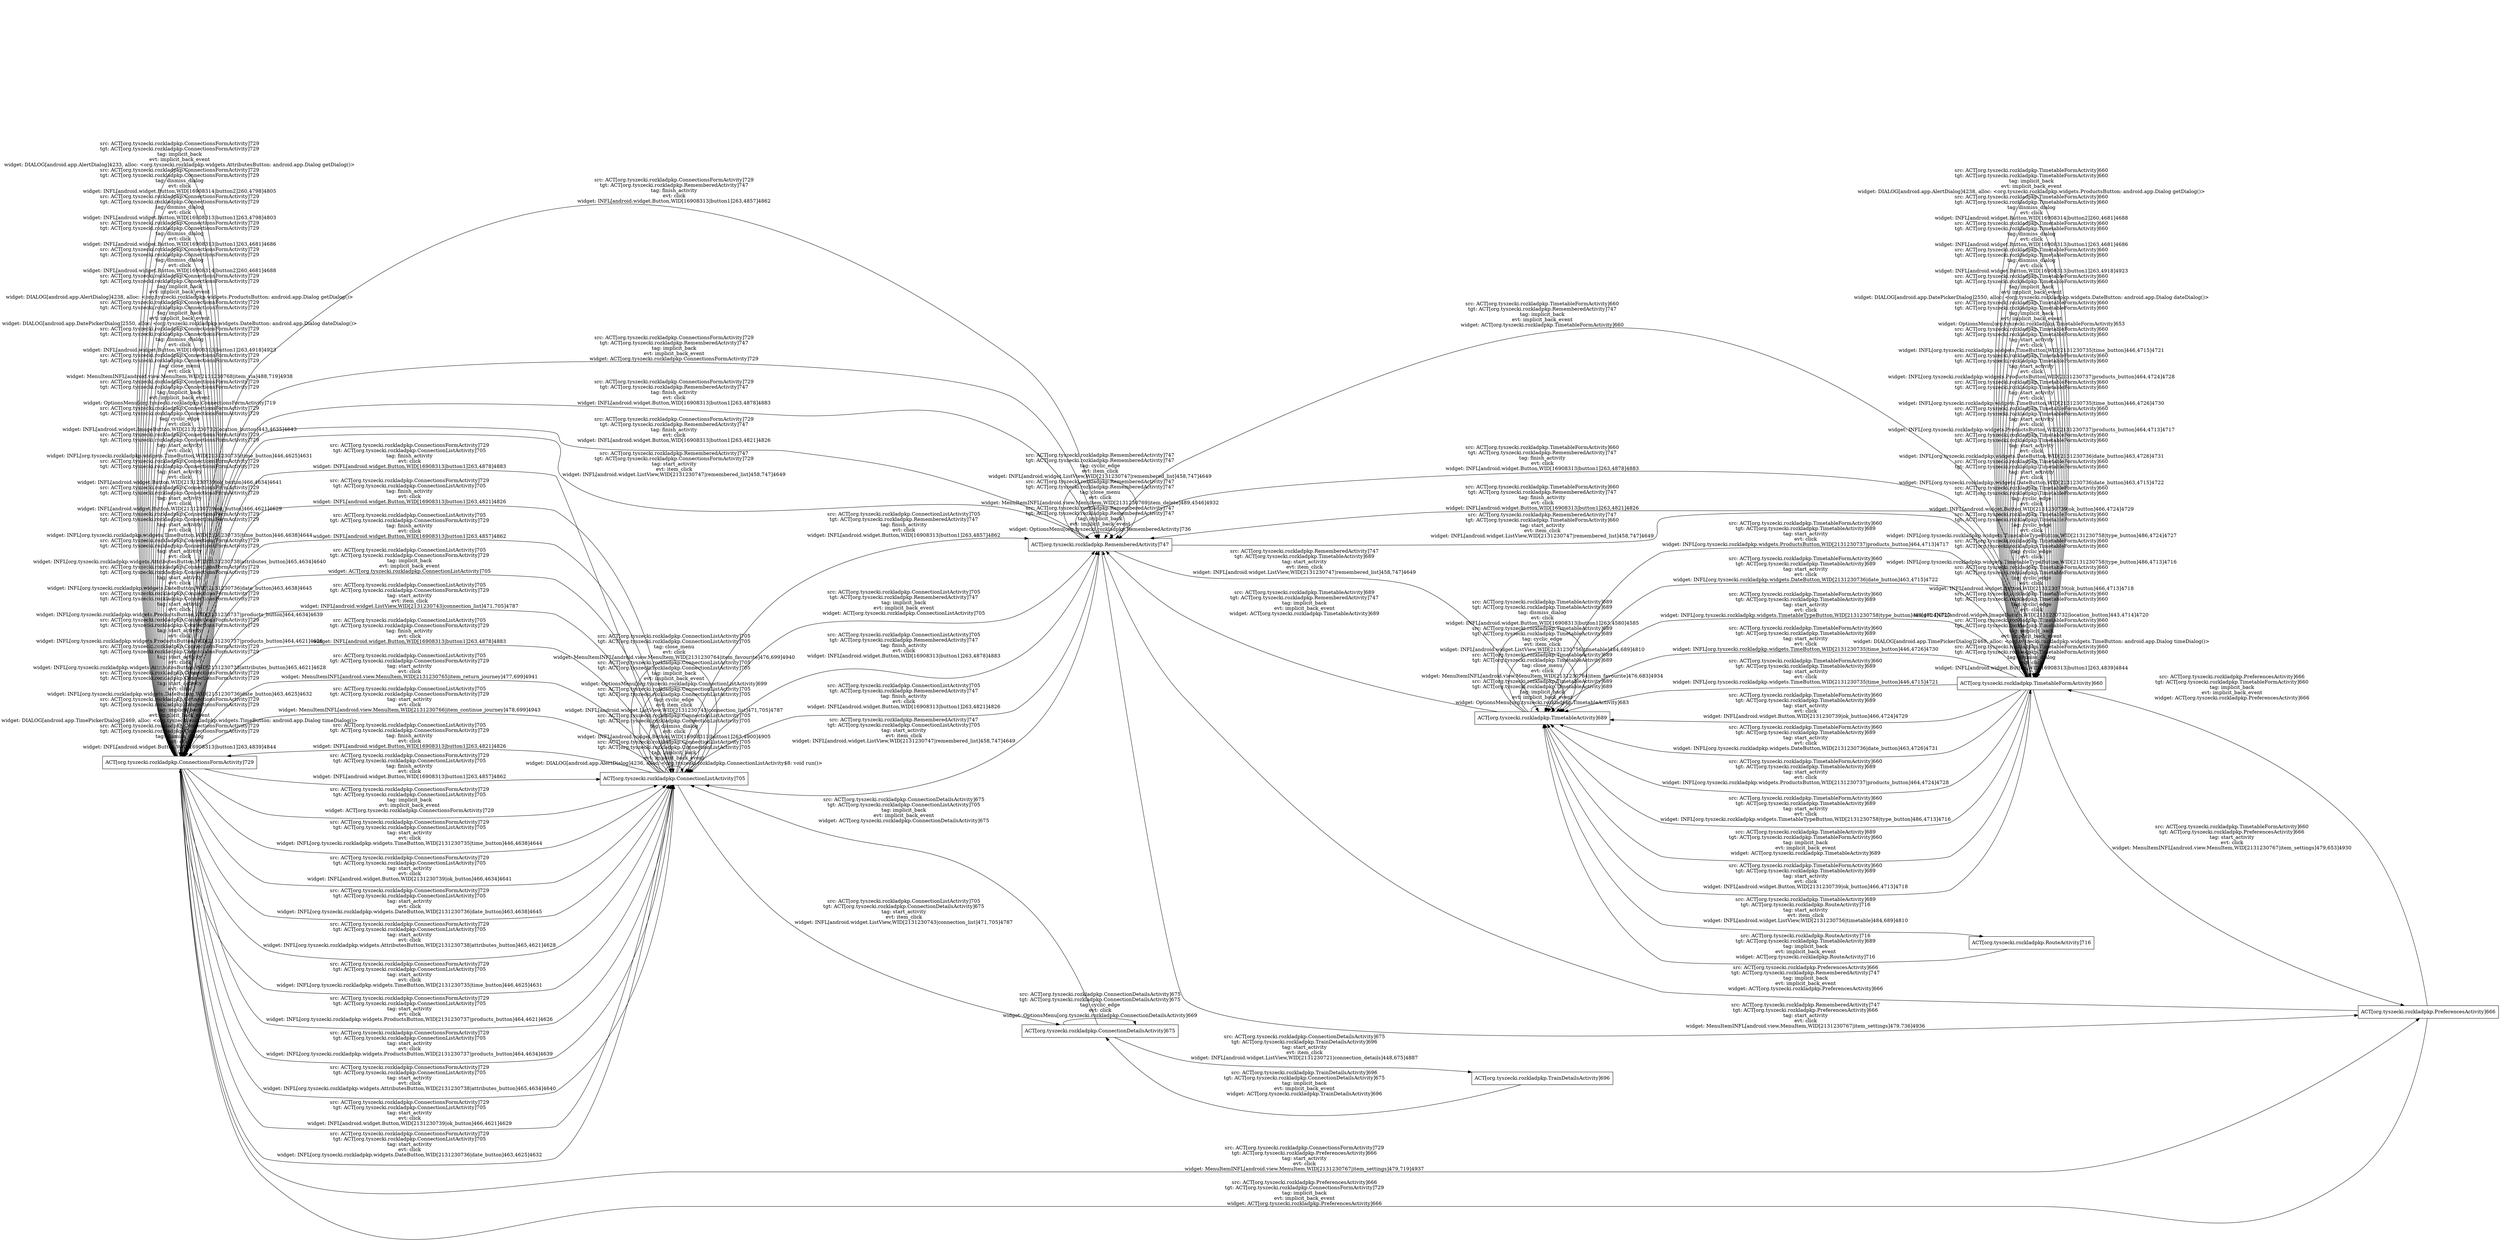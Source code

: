 digraph G {
 rankdir=LR;
 node[shape=box];
 n10 [label="ACT[org.tyszecki.rozkladpkp.ConnectionsFormActivity]729"];
 n7 [label="ACT[org.tyszecki.rozkladpkp.ConnectionListActivity]705"];
 n3 [label="ACT[org.tyszecki.rozkladpkp.ConnectionDetailsActivity]675"];
 n6 [label="ACT[org.tyszecki.rozkladpkp.TrainDetailsActivity]696"];
 n9 [label="ACT[org.tyszecki.rozkladpkp.RouteActivity]716"];
 n11 [label="ACT[org.tyszecki.rozkladpkp.RememberedActivity]747"];
 n1 [label="ACT[org.tyszecki.rozkladpkp.TimetableFormActivity]660"];
 n2 [label="ACT[org.tyszecki.rozkladpkp.PreferencesActivity]666"];
 n5 [label="ACT[org.tyszecki.rozkladpkp.TimetableActivity]689"];
 n11 -> n11 [label="src: ACT[org.tyszecki.rozkladpkp.RememberedActivity]747\ntgt: ACT[org.tyszecki.rozkladpkp.RememberedActivity]747\ntag: implicit_back\nevt: implicit_back_event\nwidget: OptionsMenu[org.tyszecki.rozkladpkp.RememberedActivity]736\n"];
 n11 -> n2 [label="src: ACT[org.tyszecki.rozkladpkp.RememberedActivity]747\ntgt: ACT[org.tyszecki.rozkladpkp.PreferencesActivity]666\ntag: start_activity\nevt: click\nwidget: MenuItemINFL[android.view.MenuItem,WID[2131230767|item_settings]479,736]4936\n"];
 n9 -> n5 [label="src: ACT[org.tyszecki.rozkladpkp.RouteActivity]716\ntgt: ACT[org.tyszecki.rozkladpkp.TimetableActivity]689\ntag: implicit_back\nevt: implicit_back_event\nwidget: ACT[org.tyszecki.rozkladpkp.RouteActivity]716\n"];
 n10 -> n7 [label="src: ACT[org.tyszecki.rozkladpkp.ConnectionsFormActivity]729\ntgt: ACT[org.tyszecki.rozkladpkp.ConnectionListActivity]705\ntag: finish_activity\nevt: click\nwidget: INFL[android.widget.Button,WID[16908313|button1]263,4857]4862\n"];
 n10 -> n11 [label="src: ACT[org.tyszecki.rozkladpkp.ConnectionsFormActivity]729\ntgt: ACT[org.tyszecki.rozkladpkp.RememberedActivity]747\ntag: finish_activity\nevt: click\nwidget: INFL[android.widget.Button,WID[16908313|button1]263,4857]4862\n"];
 n7 -> n11 [label="src: ACT[org.tyszecki.rozkladpkp.ConnectionListActivity]705\ntgt: ACT[org.tyszecki.rozkladpkp.RememberedActivity]747\ntag: finish_activity\nevt: click\nwidget: INFL[android.widget.Button,WID[16908313|button1]263,4857]4862\n"];
 n7 -> n10 [label="src: ACT[org.tyszecki.rozkladpkp.ConnectionListActivity]705\ntgt: ACT[org.tyszecki.rozkladpkp.ConnectionsFormActivity]729\ntag: finish_activity\nevt: click\nwidget: INFL[android.widget.Button,WID[16908313|button1]263,4857]4862\n"];
 n5 -> n5 [label="src: ACT[org.tyszecki.rozkladpkp.TimetableActivity]689\ntgt: ACT[org.tyszecki.rozkladpkp.TimetableActivity]689\ntag: implicit_back\nevt: implicit_back_event\nwidget: OptionsMenu[org.tyszecki.rozkladpkp.TimetableActivity]683\n"];
 n5 -> n5 [label="src: ACT[org.tyszecki.rozkladpkp.TimetableActivity]689\ntgt: ACT[org.tyszecki.rozkladpkp.TimetableActivity]689\ntag: close_menu\nevt: click\nwidget: MenuItemINFL[android.view.MenuItem,WID[2131230764|item_favourite]476,683]4934\n"];
 n3 -> n7 [label="src: ACT[org.tyszecki.rozkladpkp.ConnectionDetailsActivity]675\ntgt: ACT[org.tyszecki.rozkladpkp.ConnectionListActivity]705\ntag: implicit_back\nevt: implicit_back_event\nwidget: ACT[org.tyszecki.rozkladpkp.ConnectionDetailsActivity]675\n"];
 n3 -> n6 [label="src: ACT[org.tyszecki.rozkladpkp.ConnectionDetailsActivity]675\ntgt: ACT[org.tyszecki.rozkladpkp.TrainDetailsActivity]696\ntag: start_activity\nevt: item_click\nwidget: INFL[android.widget.ListView,WID[2131230721|connection_details]448,675]4887\n"];
 n3 -> n3 [label="src: ACT[org.tyszecki.rozkladpkp.ConnectionDetailsActivity]675\ntgt: ACT[org.tyszecki.rozkladpkp.ConnectionDetailsActivity]675\ntag: cyclic_edge\nevt: click\nwidget: OptionsMenu[org.tyszecki.rozkladpkp.ConnectionDetailsActivity]669\n"];
 n5 -> n9 [label="src: ACT[org.tyszecki.rozkladpkp.TimetableActivity]689\ntgt: ACT[org.tyszecki.rozkladpkp.RouteActivity]716\ntag: start_activity\nevt: item_click\nwidget: INFL[android.widget.ListView,WID[2131230756|timetable]484,689]4810\n"];
 n5 -> n11 [label="src: ACT[org.tyszecki.rozkladpkp.TimetableActivity]689\ntgt: ACT[org.tyszecki.rozkladpkp.RememberedActivity]747\ntag: implicit_back\nevt: implicit_back_event\nwidget: ACT[org.tyszecki.rozkladpkp.TimetableActivity]689\n"];
 n5 -> n5 [label="src: ACT[org.tyszecki.rozkladpkp.TimetableActivity]689\ntgt: ACT[org.tyszecki.rozkladpkp.TimetableActivity]689\ntag: cyclic_edge\nevt: item_click\nwidget: INFL[android.widget.ListView,WID[2131230756|timetable]484,689]4810\n"];
 n5 -> n1 [label="src: ACT[org.tyszecki.rozkladpkp.TimetableActivity]689\ntgt: ACT[org.tyszecki.rozkladpkp.TimetableFormActivity]660\ntag: implicit_back\nevt: implicit_back_event\nwidget: ACT[org.tyszecki.rozkladpkp.TimetableActivity]689\n"];
 n1 -> n1 [label="src: ACT[org.tyszecki.rozkladpkp.TimetableFormActivity]660\ntgt: ACT[org.tyszecki.rozkladpkp.TimetableFormActivity]660\ntag: dismiss_dialog\nevt: click\nwidget: INFL[android.widget.Button,WID[16908313|button1]263,4839]4844\n"];
 n10 -> n10 [label="src: ACT[org.tyszecki.rozkladpkp.ConnectionsFormActivity]729\ntgt: ACT[org.tyszecki.rozkladpkp.ConnectionsFormActivity]729\ntag: dismiss_dialog\nevt: click\nwidget: INFL[android.widget.Button,WID[16908313|button1]263,4839]4844\n"];
 n1 -> n1 [label="src: ACT[org.tyszecki.rozkladpkp.TimetableFormActivity]660\ntgt: ACT[org.tyszecki.rozkladpkp.TimetableFormActivity]660\ntag: implicit_back\nevt: implicit_back_event\nwidget: DIALOG[android.app.TimePickerDialog]2469, alloc: <org.tyszecki.rozkladpkp.widgets.TimeButton: android.app.Dialog timeDialog()>\n"];
 n10 -> n10 [label="src: ACT[org.tyszecki.rozkladpkp.ConnectionsFormActivity]729\ntgt: ACT[org.tyszecki.rozkladpkp.ConnectionsFormActivity]729\ntag: implicit_back\nevt: implicit_back_event\nwidget: DIALOG[android.app.TimePickerDialog]2469, alloc: <org.tyszecki.rozkladpkp.widgets.TimeButton: android.app.Dialog timeDialog()>\n"];
 n7 -> n7 [label="src: ACT[org.tyszecki.rozkladpkp.ConnectionListActivity]705\ntgt: ACT[org.tyszecki.rozkladpkp.ConnectionListActivity]705\ntag: implicit_back\nevt: implicit_back_event\nwidget: DIALOG[android.app.AlertDialog]4236, alloc: <org.tyszecki.rozkladpkp.ConnectionListActivity$8: void run()>\n"];
 n7 -> n7 [label="src: ACT[org.tyszecki.rozkladpkp.ConnectionListActivity]705\ntgt: ACT[org.tyszecki.rozkladpkp.ConnectionListActivity]705\ntag: dismiss_dialog\nevt: click\nwidget: INFL[android.widget.Button,WID[16908313|button1]263,4900]4905\n"];
 n7 -> n10 [label="src: ACT[org.tyszecki.rozkladpkp.ConnectionListActivity]705\ntgt: ACT[org.tyszecki.rozkladpkp.ConnectionsFormActivity]729\ntag: implicit_back\nevt: implicit_back_event\nwidget: ACT[org.tyszecki.rozkladpkp.ConnectionListActivity]705\n"];
 n7 -> n11 [label="src: ACT[org.tyszecki.rozkladpkp.ConnectionListActivity]705\ntgt: ACT[org.tyszecki.rozkladpkp.RememberedActivity]747\ntag: implicit_back\nevt: implicit_back_event\nwidget: ACT[org.tyszecki.rozkladpkp.ConnectionListActivity]705\n"];
 n7 -> n10 [label="src: ACT[org.tyszecki.rozkladpkp.ConnectionListActivity]705\ntgt: ACT[org.tyszecki.rozkladpkp.ConnectionsFormActivity]729\ntag: start_activity\nevt: item_click\nwidget: INFL[android.widget.ListView,WID[2131230743|connection_list]471,705]4787\n"];
 n7 -> n3 [label="src: ACT[org.tyszecki.rozkladpkp.ConnectionListActivity]705\ntgt: ACT[org.tyszecki.rozkladpkp.ConnectionDetailsActivity]675\ntag: start_activity\nevt: item_click\nwidget: INFL[android.widget.ListView,WID[2131230743|connection_list]471,705]4787\n"];
 n7 -> n7 [label="src: ACT[org.tyszecki.rozkladpkp.ConnectionListActivity]705\ntgt: ACT[org.tyszecki.rozkladpkp.ConnectionListActivity]705\ntag: cyclic_edge\nevt: item_click\nwidget: INFL[android.widget.ListView,WID[2131230743|connection_list]471,705]4787\n"];
 n10 -> n11 [label="src: ACT[org.tyszecki.rozkladpkp.ConnectionsFormActivity]729\ntgt: ACT[org.tyszecki.rozkladpkp.RememberedActivity]747\ntag: implicit_back\nevt: implicit_back_event\nwidget: ACT[org.tyszecki.rozkladpkp.ConnectionsFormActivity]729\n"];
 n10 -> n10 [label="src: ACT[org.tyszecki.rozkladpkp.ConnectionsFormActivity]729\ntgt: ACT[org.tyszecki.rozkladpkp.ConnectionsFormActivity]729\ntag: start_activity\nevt: click\nwidget: INFL[org.tyszecki.rozkladpkp.widgets.DateButton,WID[2131230736|date_button]463,4625]4632\n"];
 n10 -> n10 [label="src: ACT[org.tyszecki.rozkladpkp.ConnectionsFormActivity]729\ntgt: ACT[org.tyszecki.rozkladpkp.ConnectionsFormActivity]729\ntag: start_activity\nevt: click\nwidget: INFL[org.tyszecki.rozkladpkp.widgets.AttributesButton,WID[2131230738|attributes_button]465,4621]4628\n"];
 n10 -> n10 [label="src: ACT[org.tyszecki.rozkladpkp.ConnectionsFormActivity]729\ntgt: ACT[org.tyszecki.rozkladpkp.ConnectionsFormActivity]729\ntag: start_activity\nevt: click\nwidget: INFL[org.tyszecki.rozkladpkp.widgets.ProductsButton,WID[2131230737|products_button]464,4621]4626\n"];
 n10 -> n10 [label="src: ACT[org.tyszecki.rozkladpkp.ConnectionsFormActivity]729\ntgt: ACT[org.tyszecki.rozkladpkp.ConnectionsFormActivity]729\ntag: start_activity\nevt: click\nwidget: INFL[org.tyszecki.rozkladpkp.widgets.ProductsButton,WID[2131230737|products_button]464,4634]4639\n"];
 n10 -> n10 [label="src: ACT[org.tyszecki.rozkladpkp.ConnectionsFormActivity]729\ntgt: ACT[org.tyszecki.rozkladpkp.ConnectionsFormActivity]729\ntag: start_activity\nevt: click\nwidget: INFL[org.tyszecki.rozkladpkp.widgets.DateButton,WID[2131230736|date_button]463,4638]4645\n"];
 n10 -> n10 [label="src: ACT[org.tyszecki.rozkladpkp.ConnectionsFormActivity]729\ntgt: ACT[org.tyszecki.rozkladpkp.ConnectionsFormActivity]729\ntag: start_activity\nevt: click\nwidget: INFL[org.tyszecki.rozkladpkp.widgets.AttributesButton,WID[2131230738|attributes_button]465,4634]4640\n"];
 n10 -> n10 [label="src: ACT[org.tyszecki.rozkladpkp.ConnectionsFormActivity]729\ntgt: ACT[org.tyszecki.rozkladpkp.ConnectionsFormActivity]729\ntag: start_activity\nevt: click\nwidget: INFL[org.tyszecki.rozkladpkp.widgets.TimeButton,WID[2131230735|time_button]446,4638]4644\n"];
 n10 -> n10 [label="src: ACT[org.tyszecki.rozkladpkp.ConnectionsFormActivity]729\ntgt: ACT[org.tyszecki.rozkladpkp.ConnectionsFormActivity]729\ntag: start_activity\nevt: click\nwidget: INFL[android.widget.Button,WID[2131230739|ok_button]466,4621]4629\n"];
 n10 -> n10 [label="src: ACT[org.tyszecki.rozkladpkp.ConnectionsFormActivity]729\ntgt: ACT[org.tyszecki.rozkladpkp.ConnectionsFormActivity]729\ntag: start_activity\nevt: click\nwidget: INFL[android.widget.Button,WID[2131230739|ok_button]466,4634]4641\n"];
 n10 -> n10 [label="src: ACT[org.tyszecki.rozkladpkp.ConnectionsFormActivity]729\ntgt: ACT[org.tyszecki.rozkladpkp.ConnectionsFormActivity]729\ntag: start_activity\nevt: click\nwidget: INFL[org.tyszecki.rozkladpkp.widgets.TimeButton,WID[2131230735|time_button]446,4625]4631\n"];
 n10 -> n10 [label="src: ACT[org.tyszecki.rozkladpkp.ConnectionsFormActivity]729\ntgt: ACT[org.tyszecki.rozkladpkp.ConnectionsFormActivity]729\ntag: cyclic_edge\nevt: click\nwidget: INFL[android.widget.ImageButton,WID[2131230732|location_button]443,4635]4643\n"];
 n10 -> n7 [label="src: ACT[org.tyszecki.rozkladpkp.ConnectionsFormActivity]729\ntgt: ACT[org.tyszecki.rozkladpkp.ConnectionListActivity]705\ntag: implicit_back\nevt: implicit_back_event\nwidget: ACT[org.tyszecki.rozkladpkp.ConnectionsFormActivity]729\n"];
 n10 -> n7 [label="src: ACT[org.tyszecki.rozkladpkp.ConnectionsFormActivity]729\ntgt: ACT[org.tyszecki.rozkladpkp.ConnectionListActivity]705\ntag: start_activity\nevt: click\nwidget: INFL[org.tyszecki.rozkladpkp.widgets.TimeButton,WID[2131230735|time_button]446,4638]4644\n"];
 n10 -> n7 [label="src: ACT[org.tyszecki.rozkladpkp.ConnectionsFormActivity]729\ntgt: ACT[org.tyszecki.rozkladpkp.ConnectionListActivity]705\ntag: start_activity\nevt: click\nwidget: INFL[android.widget.Button,WID[2131230739|ok_button]466,4634]4641\n"];
 n10 -> n7 [label="src: ACT[org.tyszecki.rozkladpkp.ConnectionsFormActivity]729\ntgt: ACT[org.tyszecki.rozkladpkp.ConnectionListActivity]705\ntag: start_activity\nevt: click\nwidget: INFL[org.tyszecki.rozkladpkp.widgets.DateButton,WID[2131230736|date_button]463,4638]4645\n"];
 n10 -> n7 [label="src: ACT[org.tyszecki.rozkladpkp.ConnectionsFormActivity]729\ntgt: ACT[org.tyszecki.rozkladpkp.ConnectionListActivity]705\ntag: start_activity\nevt: click\nwidget: INFL[org.tyszecki.rozkladpkp.widgets.AttributesButton,WID[2131230738|attributes_button]465,4621]4628\n"];
 n10 -> n7 [label="src: ACT[org.tyszecki.rozkladpkp.ConnectionsFormActivity]729\ntgt: ACT[org.tyszecki.rozkladpkp.ConnectionListActivity]705\ntag: start_activity\nevt: click\nwidget: INFL[org.tyszecki.rozkladpkp.widgets.TimeButton,WID[2131230735|time_button]446,4625]4631\n"];
 n10 -> n7 [label="src: ACT[org.tyszecki.rozkladpkp.ConnectionsFormActivity]729\ntgt: ACT[org.tyszecki.rozkladpkp.ConnectionListActivity]705\ntag: start_activity\nevt: click\nwidget: INFL[org.tyszecki.rozkladpkp.widgets.ProductsButton,WID[2131230737|products_button]464,4621]4626\n"];
 n10 -> n7 [label="src: ACT[org.tyszecki.rozkladpkp.ConnectionsFormActivity]729\ntgt: ACT[org.tyszecki.rozkladpkp.ConnectionListActivity]705\ntag: start_activity\nevt: click\nwidget: INFL[org.tyszecki.rozkladpkp.widgets.ProductsButton,WID[2131230737|products_button]464,4634]4639\n"];
 n10 -> n7 [label="src: ACT[org.tyszecki.rozkladpkp.ConnectionsFormActivity]729\ntgt: ACT[org.tyszecki.rozkladpkp.ConnectionListActivity]705\ntag: start_activity\nevt: click\nwidget: INFL[org.tyszecki.rozkladpkp.widgets.AttributesButton,WID[2131230738|attributes_button]465,4634]4640\n"];
 n10 -> n7 [label="src: ACT[org.tyszecki.rozkladpkp.ConnectionsFormActivity]729\ntgt: ACT[org.tyszecki.rozkladpkp.ConnectionListActivity]705\ntag: start_activity\nevt: click\nwidget: INFL[android.widget.Button,WID[2131230739|ok_button]466,4621]4629\n"];
 n10 -> n7 [label="src: ACT[org.tyszecki.rozkladpkp.ConnectionsFormActivity]729\ntgt: ACT[org.tyszecki.rozkladpkp.ConnectionListActivity]705\ntag: start_activity\nevt: click\nwidget: INFL[org.tyszecki.rozkladpkp.widgets.DateButton,WID[2131230736|date_button]463,4625]4632\n"];
 n1 -> n5 [label="src: ACT[org.tyszecki.rozkladpkp.TimetableFormActivity]660\ntgt: ACT[org.tyszecki.rozkladpkp.TimetableActivity]689\ntag: start_activity\nevt: click\nwidget: INFL[android.widget.Button,WID[2131230739|ok_button]466,4713]4718\n"];
 n1 -> n5 [label="src: ACT[org.tyszecki.rozkladpkp.TimetableFormActivity]660\ntgt: ACT[org.tyszecki.rozkladpkp.TimetableActivity]689\ntag: start_activity\nevt: click\nwidget: INFL[org.tyszecki.rozkladpkp.widgets.ProductsButton,WID[2131230737|products_button]464,4713]4717\n"];
 n1 -> n5 [label="src: ACT[org.tyszecki.rozkladpkp.TimetableFormActivity]660\ntgt: ACT[org.tyszecki.rozkladpkp.TimetableActivity]689\ntag: start_activity\nevt: click\nwidget: INFL[org.tyszecki.rozkladpkp.widgets.DateButton,WID[2131230736|date_button]463,4715]4722\n"];
 n1 -> n5 [label="src: ACT[org.tyszecki.rozkladpkp.TimetableFormActivity]660\ntgt: ACT[org.tyszecki.rozkladpkp.TimetableActivity]689\ntag: start_activity\nevt: click\nwidget: INFL[org.tyszecki.rozkladpkp.widgets.TimetableTypeButton,WID[2131230758|type_button]486,4724]4727\n"];
 n1 -> n5 [label="src: ACT[org.tyszecki.rozkladpkp.TimetableFormActivity]660\ntgt: ACT[org.tyszecki.rozkladpkp.TimetableActivity]689\ntag: start_activity\nevt: click\nwidget: INFL[org.tyszecki.rozkladpkp.widgets.TimeButton,WID[2131230735|time_button]446,4726]4730\n"];
 n1 -> n5 [label="src: ACT[org.tyszecki.rozkladpkp.TimetableFormActivity]660\ntgt: ACT[org.tyszecki.rozkladpkp.TimetableActivity]689\ntag: start_activity\nevt: click\nwidget: INFL[org.tyszecki.rozkladpkp.widgets.TimeButton,WID[2131230735|time_button]446,4715]4721\n"];
 n1 -> n5 [label="src: ACT[org.tyszecki.rozkladpkp.TimetableFormActivity]660\ntgt: ACT[org.tyszecki.rozkladpkp.TimetableActivity]689\ntag: start_activity\nevt: click\nwidget: INFL[android.widget.Button,WID[2131230739|ok_button]466,4724]4729\n"];
 n1 -> n5 [label="src: ACT[org.tyszecki.rozkladpkp.TimetableFormActivity]660\ntgt: ACT[org.tyszecki.rozkladpkp.TimetableActivity]689\ntag: start_activity\nevt: click\nwidget: INFL[org.tyszecki.rozkladpkp.widgets.DateButton,WID[2131230736|date_button]463,4726]4731\n"];
 n1 -> n5 [label="src: ACT[org.tyszecki.rozkladpkp.TimetableFormActivity]660\ntgt: ACT[org.tyszecki.rozkladpkp.TimetableActivity]689\ntag: start_activity\nevt: click\nwidget: INFL[org.tyszecki.rozkladpkp.widgets.ProductsButton,WID[2131230737|products_button]464,4724]4728\n"];
 n1 -> n5 [label="src: ACT[org.tyszecki.rozkladpkp.TimetableFormActivity]660\ntgt: ACT[org.tyszecki.rozkladpkp.TimetableActivity]689\ntag: start_activity\nevt: click\nwidget: INFL[org.tyszecki.rozkladpkp.widgets.TimetableTypeButton,WID[2131230758|type_button]486,4713]4716\n"];
 n1 -> n1 [label="src: ACT[org.tyszecki.rozkladpkp.TimetableFormActivity]660\ntgt: ACT[org.tyszecki.rozkladpkp.TimetableFormActivity]660\ntag: cyclic_edge\nevt: click\nwidget: INFL[android.widget.ImageButton,WID[2131230732|location_button]443,4714]4720\n"];
 n1 -> n1 [label="src: ACT[org.tyszecki.rozkladpkp.TimetableFormActivity]660\ntgt: ACT[org.tyszecki.rozkladpkp.TimetableFormActivity]660\ntag: cyclic_edge\nevt: click\nwidget: INFL[android.widget.Button,WID[2131230739|ok_button]466,4713]4718\n"];
 n1 -> n1 [label="src: ACT[org.tyszecki.rozkladpkp.TimetableFormActivity]660\ntgt: ACT[org.tyszecki.rozkladpkp.TimetableFormActivity]660\ntag: cyclic_edge\nevt: click\nwidget: INFL[org.tyszecki.rozkladpkp.widgets.TimetableTypeButton,WID[2131230758|type_button]486,4713]4716\n"];
 n1 -> n1 [label="src: ACT[org.tyszecki.rozkladpkp.TimetableFormActivity]660\ntgt: ACT[org.tyszecki.rozkladpkp.TimetableFormActivity]660\ntag: cyclic_edge\nevt: click\nwidget: INFL[org.tyszecki.rozkladpkp.widgets.TimetableTypeButton,WID[2131230758|type_button]486,4724]4727\n"];
 n1 -> n1 [label="src: ACT[org.tyszecki.rozkladpkp.TimetableFormActivity]660\ntgt: ACT[org.tyszecki.rozkladpkp.TimetableFormActivity]660\ntag: cyclic_edge\nevt: click\nwidget: INFL[android.widget.Button,WID[2131230739|ok_button]466,4724]4729\n"];
 n1 -> n1 [label="src: ACT[org.tyszecki.rozkladpkp.TimetableFormActivity]660\ntgt: ACT[org.tyszecki.rozkladpkp.TimetableFormActivity]660\ntag: start_activity\nevt: click\nwidget: INFL[org.tyszecki.rozkladpkp.widgets.DateButton,WID[2131230736|date_button]463,4715]4722\n"];
 n1 -> n1 [label="src: ACT[org.tyszecki.rozkladpkp.TimetableFormActivity]660\ntgt: ACT[org.tyszecki.rozkladpkp.TimetableFormActivity]660\ntag: start_activity\nevt: click\nwidget: INFL[org.tyszecki.rozkladpkp.widgets.DateButton,WID[2131230736|date_button]463,4726]4731\n"];
 n1 -> n1 [label="src: ACT[org.tyszecki.rozkladpkp.TimetableFormActivity]660\ntgt: ACT[org.tyszecki.rozkladpkp.TimetableFormActivity]660\ntag: start_activity\nevt: click\nwidget: INFL[org.tyszecki.rozkladpkp.widgets.ProductsButton,WID[2131230737|products_button]464,4713]4717\n"];
 n1 -> n1 [label="src: ACT[org.tyszecki.rozkladpkp.TimetableFormActivity]660\ntgt: ACT[org.tyszecki.rozkladpkp.TimetableFormActivity]660\ntag: start_activity\nevt: click\nwidget: INFL[org.tyszecki.rozkladpkp.widgets.TimeButton,WID[2131230735|time_button]446,4726]4730\n"];
 n1 -> n1 [label="src: ACT[org.tyszecki.rozkladpkp.TimetableFormActivity]660\ntgt: ACT[org.tyszecki.rozkladpkp.TimetableFormActivity]660\ntag: start_activity\nevt: click\nwidget: INFL[org.tyszecki.rozkladpkp.widgets.ProductsButton,WID[2131230737|products_button]464,4724]4728\n"];
 n1 -> n1 [label="src: ACT[org.tyszecki.rozkladpkp.TimetableFormActivity]660\ntgt: ACT[org.tyszecki.rozkladpkp.TimetableFormActivity]660\ntag: start_activity\nevt: click\nwidget: INFL[org.tyszecki.rozkladpkp.widgets.TimeButton,WID[2131230735|time_button]446,4715]4721\n"];
 n1 -> n11 [label="src: ACT[org.tyszecki.rozkladpkp.TimetableFormActivity]660\ntgt: ACT[org.tyszecki.rozkladpkp.RememberedActivity]747\ntag: implicit_back\nevt: implicit_back_event\nwidget: ACT[org.tyszecki.rozkladpkp.TimetableFormActivity]660\n"];
 n2 -> n10 [label="src: ACT[org.tyszecki.rozkladpkp.PreferencesActivity]666\ntgt: ACT[org.tyszecki.rozkladpkp.ConnectionsFormActivity]729\ntag: implicit_back\nevt: implicit_back_event\nwidget: ACT[org.tyszecki.rozkladpkp.PreferencesActivity]666\n"];
 n2 -> n1 [label="src: ACT[org.tyszecki.rozkladpkp.PreferencesActivity]666\ntgt: ACT[org.tyszecki.rozkladpkp.TimetableFormActivity]660\ntag: implicit_back\nevt: implicit_back_event\nwidget: ACT[org.tyszecki.rozkladpkp.PreferencesActivity]666\n"];
 n2 -> n11 [label="src: ACT[org.tyszecki.rozkladpkp.PreferencesActivity]666\ntgt: ACT[org.tyszecki.rozkladpkp.RememberedActivity]747\ntag: implicit_back\nevt: implicit_back_event\nwidget: ACT[org.tyszecki.rozkladpkp.PreferencesActivity]666\n"];
 n5 -> n5 [label="src: ACT[org.tyszecki.rozkladpkp.TimetableActivity]689\ntgt: ACT[org.tyszecki.rozkladpkp.TimetableActivity]689\ntag: dismiss_dialog\nevt: click\nwidget: INFL[android.widget.Button,WID[16908313|button1]263,4580]4585\n"];
 n1 -> n2 [label="src: ACT[org.tyszecki.rozkladpkp.TimetableFormActivity]660\ntgt: ACT[org.tyszecki.rozkladpkp.PreferencesActivity]666\ntag: start_activity\nevt: click\nwidget: MenuItemINFL[android.view.MenuItem,WID[2131230767|item_settings]479,653]4930\n"];
 n1 -> n1 [label="src: ACT[org.tyszecki.rozkladpkp.TimetableFormActivity]660\ntgt: ACT[org.tyszecki.rozkladpkp.TimetableFormActivity]660\ntag: implicit_back\nevt: implicit_back_event\nwidget: OptionsMenu[org.tyszecki.rozkladpkp.TimetableFormActivity]653\n"];
 n10 -> n2 [label="src: ACT[org.tyszecki.rozkladpkp.ConnectionsFormActivity]729\ntgt: ACT[org.tyszecki.rozkladpkp.PreferencesActivity]666\ntag: start_activity\nevt: click\nwidget: MenuItemINFL[android.view.MenuItem,WID[2131230767|item_settings]479,719]4937\n"];
 n10 -> n10 [label="src: ACT[org.tyszecki.rozkladpkp.ConnectionsFormActivity]729\ntgt: ACT[org.tyszecki.rozkladpkp.ConnectionsFormActivity]729\ntag: implicit_back\nevt: implicit_back_event\nwidget: OptionsMenu[org.tyszecki.rozkladpkp.ConnectionsFormActivity]719\n"];
 n10 -> n10 [label="src: ACT[org.tyszecki.rozkladpkp.ConnectionsFormActivity]729\ntgt: ACT[org.tyszecki.rozkladpkp.ConnectionsFormActivity]729\ntag: close_menu\nevt: click\nwidget: MenuItemINFL[android.view.MenuItem,WID[2131230768|item_via]488,719]4938\n"];
 n10 -> n7 [label="src: ACT[org.tyszecki.rozkladpkp.ConnectionsFormActivity]729\ntgt: ACT[org.tyszecki.rozkladpkp.ConnectionListActivity]705\ntag: finish_activity\nevt: click\nwidget: INFL[android.widget.Button,WID[16908313|button1]263,4878]4883\n"];
 n7 -> n11 [label="src: ACT[org.tyszecki.rozkladpkp.ConnectionListActivity]705\ntgt: ACT[org.tyszecki.rozkladpkp.RememberedActivity]747\ntag: finish_activity\nevt: click\nwidget: INFL[android.widget.Button,WID[16908313|button1]263,4878]4883\n"];
 n10 -> n11 [label="src: ACT[org.tyszecki.rozkladpkp.ConnectionsFormActivity]729\ntgt: ACT[org.tyszecki.rozkladpkp.RememberedActivity]747\ntag: finish_activity\nevt: click\nwidget: INFL[android.widget.Button,WID[16908313|button1]263,4878]4883\n"];
 n1 -> n11 [label="src: ACT[org.tyszecki.rozkladpkp.TimetableFormActivity]660\ntgt: ACT[org.tyszecki.rozkladpkp.RememberedActivity]747\ntag: finish_activity\nevt: click\nwidget: INFL[android.widget.Button,WID[16908313|button1]263,4878]4883\n"];
 n7 -> n10 [label="src: ACT[org.tyszecki.rozkladpkp.ConnectionListActivity]705\ntgt: ACT[org.tyszecki.rozkladpkp.ConnectionsFormActivity]729\ntag: finish_activity\nevt: click\nwidget: INFL[android.widget.Button,WID[16908313|button1]263,4878]4883\n"];
 n1 -> n1 [label="src: ACT[org.tyszecki.rozkladpkp.TimetableFormActivity]660\ntgt: ACT[org.tyszecki.rozkladpkp.TimetableFormActivity]660\ntag: implicit_back\nevt: implicit_back_event\nwidget: DIALOG[android.app.DatePickerDialog]2550, alloc: <org.tyszecki.rozkladpkp.widgets.DateButton: android.app.Dialog dateDialog()>\n"];
 n10 -> n10 [label="src: ACT[org.tyszecki.rozkladpkp.ConnectionsFormActivity]729\ntgt: ACT[org.tyszecki.rozkladpkp.ConnectionsFormActivity]729\ntag: dismiss_dialog\nevt: click\nwidget: INFL[android.widget.Button,WID[16908313|button1]263,4918]4923\n"];
 n1 -> n1 [label="src: ACT[org.tyszecki.rozkladpkp.TimetableFormActivity]660\ntgt: ACT[org.tyszecki.rozkladpkp.TimetableFormActivity]660\ntag: dismiss_dialog\nevt: click\nwidget: INFL[android.widget.Button,WID[16908313|button1]263,4918]4923\n"];
 n10 -> n10 [label="src: ACT[org.tyszecki.rozkladpkp.ConnectionsFormActivity]729\ntgt: ACT[org.tyszecki.rozkladpkp.ConnectionsFormActivity]729\ntag: implicit_back\nevt: implicit_back_event\nwidget: DIALOG[android.app.DatePickerDialog]2550, alloc: <org.tyszecki.rozkladpkp.widgets.DateButton: android.app.Dialog dateDialog()>\n"];
 n7 -> n7 [label="src: ACT[org.tyszecki.rozkladpkp.ConnectionListActivity]705\ntgt: ACT[org.tyszecki.rozkladpkp.ConnectionListActivity]705\ntag: implicit_back\nevt: implicit_back_event\nwidget: OptionsMenu[org.tyszecki.rozkladpkp.ConnectionListActivity]699\n"];
 n7 -> n10 [label="src: ACT[org.tyszecki.rozkladpkp.ConnectionListActivity]705\ntgt: ACT[org.tyszecki.rozkladpkp.ConnectionsFormActivity]729\ntag: start_activity\nevt: click\nwidget: MenuItemINFL[android.view.MenuItem,WID[2131230765|item_return_journey]477,699]4941\n"];
 n7 -> n10 [label="src: ACT[org.tyszecki.rozkladpkp.ConnectionListActivity]705\ntgt: ACT[org.tyszecki.rozkladpkp.ConnectionsFormActivity]729\ntag: start_activity\nevt: click\nwidget: MenuItemINFL[android.view.MenuItem,WID[2131230766|item_continue_journey]478,699]4943\n"];
 n7 -> n7 [label="src: ACT[org.tyszecki.rozkladpkp.ConnectionListActivity]705\ntgt: ACT[org.tyszecki.rozkladpkp.ConnectionListActivity]705\ntag: close_menu\nevt: click\nwidget: MenuItemINFL[android.view.MenuItem,WID[2131230764|item_favourite]476,699]4940\n"];
 n6 -> n3 [label="src: ACT[org.tyszecki.rozkladpkp.TrainDetailsActivity]696\ntgt: ACT[org.tyszecki.rozkladpkp.ConnectionDetailsActivity]675\ntag: implicit_back\nevt: implicit_back_event\nwidget: ACT[org.tyszecki.rozkladpkp.TrainDetailsActivity]696\n"];
 n1 -> n1 [label="src: ACT[org.tyszecki.rozkladpkp.TimetableFormActivity]660\ntgt: ACT[org.tyszecki.rozkladpkp.TimetableFormActivity]660\ntag: dismiss_dialog\nevt: click\nwidget: INFL[android.widget.Button,WID[16908313|button1]263,4681]4686\n"];
 n1 -> n1 [label="src: ACT[org.tyszecki.rozkladpkp.TimetableFormActivity]660\ntgt: ACT[org.tyszecki.rozkladpkp.TimetableFormActivity]660\ntag: dismiss_dialog\nevt: click\nwidget: INFL[android.widget.Button,WID[16908314|button2]260,4681]4688\n"];
 n10 -> n10 [label="src: ACT[org.tyszecki.rozkladpkp.ConnectionsFormActivity]729\ntgt: ACT[org.tyszecki.rozkladpkp.ConnectionsFormActivity]729\ntag: implicit_back\nevt: implicit_back_event\nwidget: DIALOG[android.app.AlertDialog]4238, alloc: <org.tyszecki.rozkladpkp.widgets.ProductsButton: android.app.Dialog getDialog()>\n"];
 n1 -> n1 [label="src: ACT[org.tyszecki.rozkladpkp.TimetableFormActivity]660\ntgt: ACT[org.tyszecki.rozkladpkp.TimetableFormActivity]660\ntag: implicit_back\nevt: implicit_back_event\nwidget: DIALOG[android.app.AlertDialog]4238, alloc: <org.tyszecki.rozkladpkp.widgets.ProductsButton: android.app.Dialog getDialog()>\n"];
 n10 -> n10 [label="src: ACT[org.tyszecki.rozkladpkp.ConnectionsFormActivity]729\ntgt: ACT[org.tyszecki.rozkladpkp.ConnectionsFormActivity]729\ntag: dismiss_dialog\nevt: click\nwidget: INFL[android.widget.Button,WID[16908314|button2]260,4681]4688\n"];
 n10 -> n10 [label="src: ACT[org.tyszecki.rozkladpkp.ConnectionsFormActivity]729\ntgt: ACT[org.tyszecki.rozkladpkp.ConnectionsFormActivity]729\ntag: dismiss_dialog\nevt: click\nwidget: INFL[android.widget.Button,WID[16908313|button1]263,4681]4686\n"];
 n10 -> n10 [label="src: ACT[org.tyszecki.rozkladpkp.ConnectionsFormActivity]729\ntgt: ACT[org.tyszecki.rozkladpkp.ConnectionsFormActivity]729\ntag: dismiss_dialog\nevt: click\nwidget: INFL[android.widget.Button,WID[16908313|button1]263,4798]4803\n"];
 n10 -> n10 [label="src: ACT[org.tyszecki.rozkladpkp.ConnectionsFormActivity]729\ntgt: ACT[org.tyszecki.rozkladpkp.ConnectionsFormActivity]729\ntag: dismiss_dialog\nevt: click\nwidget: INFL[android.widget.Button,WID[16908314|button2]260,4798]4805\n"];
 n10 -> n10 [label="src: ACT[org.tyszecki.rozkladpkp.ConnectionsFormActivity]729\ntgt: ACT[org.tyszecki.rozkladpkp.ConnectionsFormActivity]729\ntag: implicit_back\nevt: implicit_back_event\nwidget: DIALOG[android.app.AlertDialog]4233, alloc: <org.tyszecki.rozkladpkp.widgets.AttributesButton: android.app.Dialog getDialog()>\n"];
 n11 -> n11 [label="src: ACT[org.tyszecki.rozkladpkp.RememberedActivity]747\ntgt: ACT[org.tyszecki.rozkladpkp.RememberedActivity]747\ntag: close_menu\nevt: click\nwidget: MenuItemINFL[android.view.MenuItem,WID[2131230769|item_delete]489,4546]4932\n"];
 n11 -> n1 [label="src: ACT[org.tyszecki.rozkladpkp.RememberedActivity]747\ntgt: ACT[org.tyszecki.rozkladpkp.TimetableFormActivity]660\ntag: start_activity\nevt: item_click\nwidget: INFL[android.widget.ListView,WID[2131230747|remembered_list]458,747]4649\n"];
 n11 -> n11 [label="src: ACT[org.tyszecki.rozkladpkp.RememberedActivity]747\ntgt: ACT[org.tyszecki.rozkladpkp.RememberedActivity]747\ntag: cyclic_edge\nevt: item_click\nwidget: INFL[android.widget.ListView,WID[2131230747|remembered_list]458,747]4649\n"];
 n11 -> n10 [label="src: ACT[org.tyszecki.rozkladpkp.RememberedActivity]747\ntgt: ACT[org.tyszecki.rozkladpkp.ConnectionsFormActivity]729\ntag: start_activity\nevt: item_click\nwidget: INFL[android.widget.ListView,WID[2131230747|remembered_list]458,747]4649\n"];
 n11 -> n7 [label="src: ACT[org.tyszecki.rozkladpkp.RememberedActivity]747\ntgt: ACT[org.tyszecki.rozkladpkp.ConnectionListActivity]705\ntag: start_activity\nevt: item_click\nwidget: INFL[android.widget.ListView,WID[2131230747|remembered_list]458,747]4649\n"];
 n11 -> n5 [label="src: ACT[org.tyszecki.rozkladpkp.RememberedActivity]747\ntgt: ACT[org.tyszecki.rozkladpkp.TimetableActivity]689\ntag: start_activity\nevt: item_click\nwidget: INFL[android.widget.ListView,WID[2131230747|remembered_list]458,747]4649\n"];
 n7 -> n11 [label="src: ACT[org.tyszecki.rozkladpkp.ConnectionListActivity]705\ntgt: ACT[org.tyszecki.rozkladpkp.RememberedActivity]747\ntag: finish_activity\nevt: click\nwidget: INFL[android.widget.Button,WID[16908313|button1]263,4821]4826\n"];
 n1 -> n11 [label="src: ACT[org.tyszecki.rozkladpkp.TimetableFormActivity]660\ntgt: ACT[org.tyszecki.rozkladpkp.RememberedActivity]747\ntag: finish_activity\nevt: click\nwidget: INFL[android.widget.Button,WID[16908313|button1]263,4821]4826\n"];
 n10 -> n11 [label="src: ACT[org.tyszecki.rozkladpkp.ConnectionsFormActivity]729\ntgt: ACT[org.tyszecki.rozkladpkp.RememberedActivity]747\ntag: finish_activity\nevt: click\nwidget: INFL[android.widget.Button,WID[16908313|button1]263,4821]4826\n"];
 n10 -> n7 [label="src: ACT[org.tyszecki.rozkladpkp.ConnectionsFormActivity]729\ntgt: ACT[org.tyszecki.rozkladpkp.ConnectionListActivity]705\ntag: finish_activity\nevt: click\nwidget: INFL[android.widget.Button,WID[16908313|button1]263,4821]4826\n"];
 n7 -> n10 [label="src: ACT[org.tyszecki.rozkladpkp.ConnectionListActivity]705\ntgt: ACT[org.tyszecki.rozkladpkp.ConnectionsFormActivity]729\ntag: finish_activity\nevt: click\nwidget: INFL[android.widget.Button,WID[16908313|button1]263,4821]4826\n"];
}